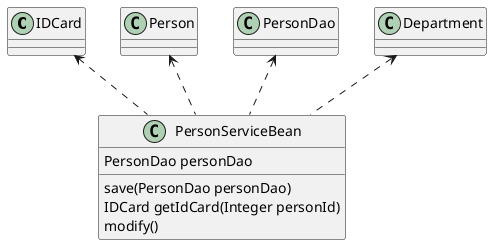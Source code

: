 @startuml
'https://plantuml.com/class-diagram

class IDCard

class Person

class PersonDao

class Department

class PersonServiceBean{
    PersonDao personDao
    save(PersonDao personDao)
    IDCard getIdCard(Integer personId)
    modify()
}

IDCard <.. PersonServiceBean
Person <.. PersonServiceBean
PersonDao <.. PersonServiceBean
Department <.. PersonServiceBean

@enduml